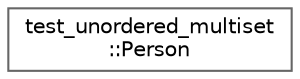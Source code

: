 digraph "类继承关系图"
{
 // LATEX_PDF_SIZE
  bgcolor="transparent";
  edge [fontname=Helvetica,fontsize=10,labelfontname=Helvetica,labelfontsize=10];
  node [fontname=Helvetica,fontsize=10,shape=box,height=0.2,width=0.4];
  rankdir="LR";
  Node0 [id="Node000000",label="test_unordered_multiset\l::Person",height=0.2,width=0.4,color="grey40", fillcolor="white", style="filled",URL="$structtest__unordered__multiset_1_1_person.html",tooltip=" "];
}
